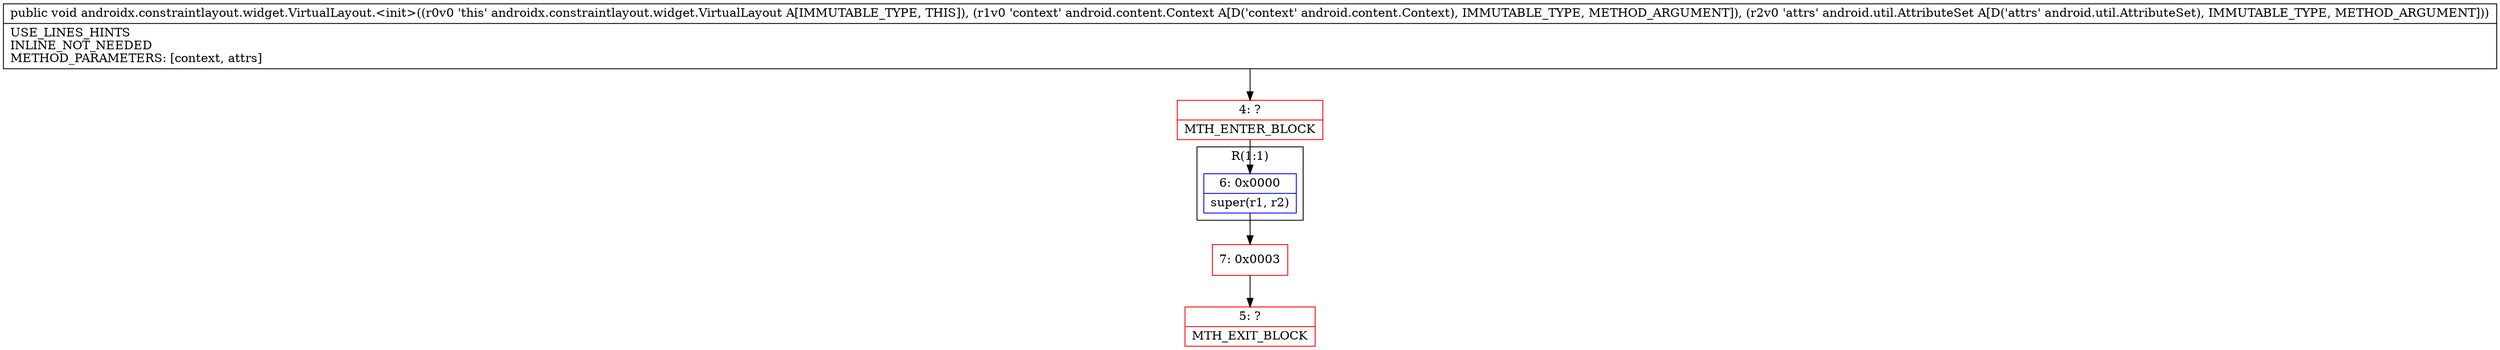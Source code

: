 digraph "CFG forandroidx.constraintlayout.widget.VirtualLayout.\<init\>(Landroid\/content\/Context;Landroid\/util\/AttributeSet;)V" {
subgraph cluster_Region_1198545964 {
label = "R(1:1)";
node [shape=record,color=blue];
Node_6 [shape=record,label="{6\:\ 0x0000|super(r1, r2)\l}"];
}
Node_4 [shape=record,color=red,label="{4\:\ ?|MTH_ENTER_BLOCK\l}"];
Node_7 [shape=record,color=red,label="{7\:\ 0x0003}"];
Node_5 [shape=record,color=red,label="{5\:\ ?|MTH_EXIT_BLOCK\l}"];
MethodNode[shape=record,label="{public void androidx.constraintlayout.widget.VirtualLayout.\<init\>((r0v0 'this' androidx.constraintlayout.widget.VirtualLayout A[IMMUTABLE_TYPE, THIS]), (r1v0 'context' android.content.Context A[D('context' android.content.Context), IMMUTABLE_TYPE, METHOD_ARGUMENT]), (r2v0 'attrs' android.util.AttributeSet A[D('attrs' android.util.AttributeSet), IMMUTABLE_TYPE, METHOD_ARGUMENT]))  | USE_LINES_HINTS\lINLINE_NOT_NEEDED\lMETHOD_PARAMETERS: [context, attrs]\l}"];
MethodNode -> Node_4;Node_6 -> Node_7;
Node_4 -> Node_6;
Node_7 -> Node_5;
}


